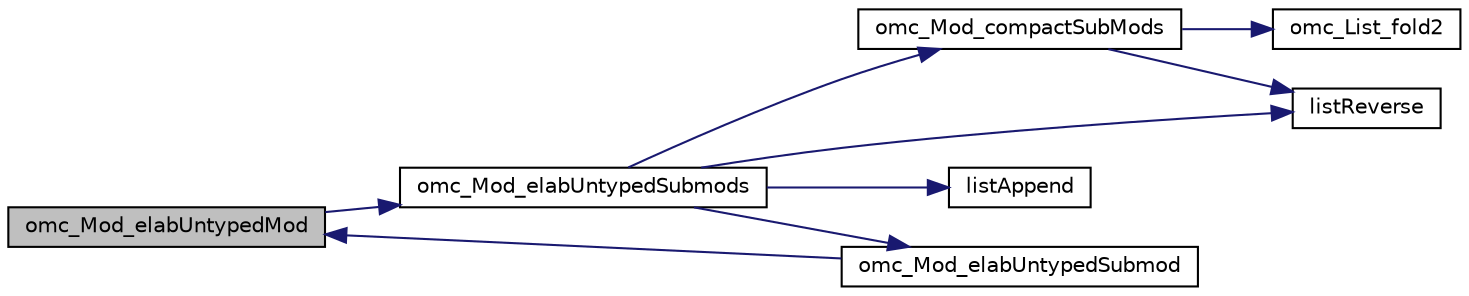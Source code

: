 digraph "omc_Mod_elabUntypedMod"
{
  edge [fontname="Helvetica",fontsize="10",labelfontname="Helvetica",labelfontsize="10"];
  node [fontname="Helvetica",fontsize="10",shape=record];
  rankdir="LR";
  Node3403 [label="omc_Mod_elabUntypedMod",height=0.2,width=0.4,color="black", fillcolor="grey75", style="filled", fontcolor="black"];
  Node3403 -> Node3404 [color="midnightblue",fontsize="10",style="solid",fontname="Helvetica"];
  Node3404 [label="omc_Mod_elabUntypedSubmods",height=0.2,width=0.4,color="black", fillcolor="white", style="filled",URL="$d1/dd5/_mod_8c.html#a9fe3398ba74eefdcc989e26318941b94"];
  Node3404 -> Node3405 [color="midnightblue",fontsize="10",style="solid",fontname="Helvetica"];
  Node3405 [label="omc_Mod_compactSubMods",height=0.2,width=0.4,color="black", fillcolor="white", style="filled",URL="$d1/dd5/_mod_8c.html#a0a305923aee974e41f8450c543081efe"];
  Node3405 -> Node3406 [color="midnightblue",fontsize="10",style="solid",fontname="Helvetica"];
  Node3406 [label="omc_List_fold2",height=0.2,width=0.4,color="black", fillcolor="white", style="filled",URL="$da/d72/_compiler_2boot_2build_2list_8c.html#a7d6f5fe2d7c15f8c71984a865c7a1c90"];
  Node3405 -> Node3407 [color="midnightblue",fontsize="10",style="solid",fontname="Helvetica"];
  Node3407 [label="listReverse",height=0.2,width=0.4,color="black", fillcolor="white", style="filled",URL="$d2/d57/build_2include_2omc_2c_2meta_2meta__modelica__builtin_8h.html#a81001ba45c298ade27540edd2589777c"];
  Node3404 -> Node3407 [color="midnightblue",fontsize="10",style="solid",fontname="Helvetica"];
  Node3404 -> Node3408 [color="midnightblue",fontsize="10",style="solid",fontname="Helvetica"];
  Node3408 [label="omc_Mod_elabUntypedSubmod",height=0.2,width=0.4,color="black", fillcolor="white", style="filled",URL="$d1/dd5/_mod_8c.html#af58c24fb5fc05e050e762f0ef42709c6"];
  Node3408 -> Node3403 [color="midnightblue",fontsize="10",style="solid",fontname="Helvetica"];
  Node3404 -> Node3409 [color="midnightblue",fontsize="10",style="solid",fontname="Helvetica"];
  Node3409 [label="listAppend",height=0.2,width=0.4,color="black", fillcolor="white", style="filled",URL="$d2/d57/build_2include_2omc_2c_2meta_2meta__modelica__builtin_8h.html#a56b7e8a835b2d388f5984ca7378bc1ec"];
}
